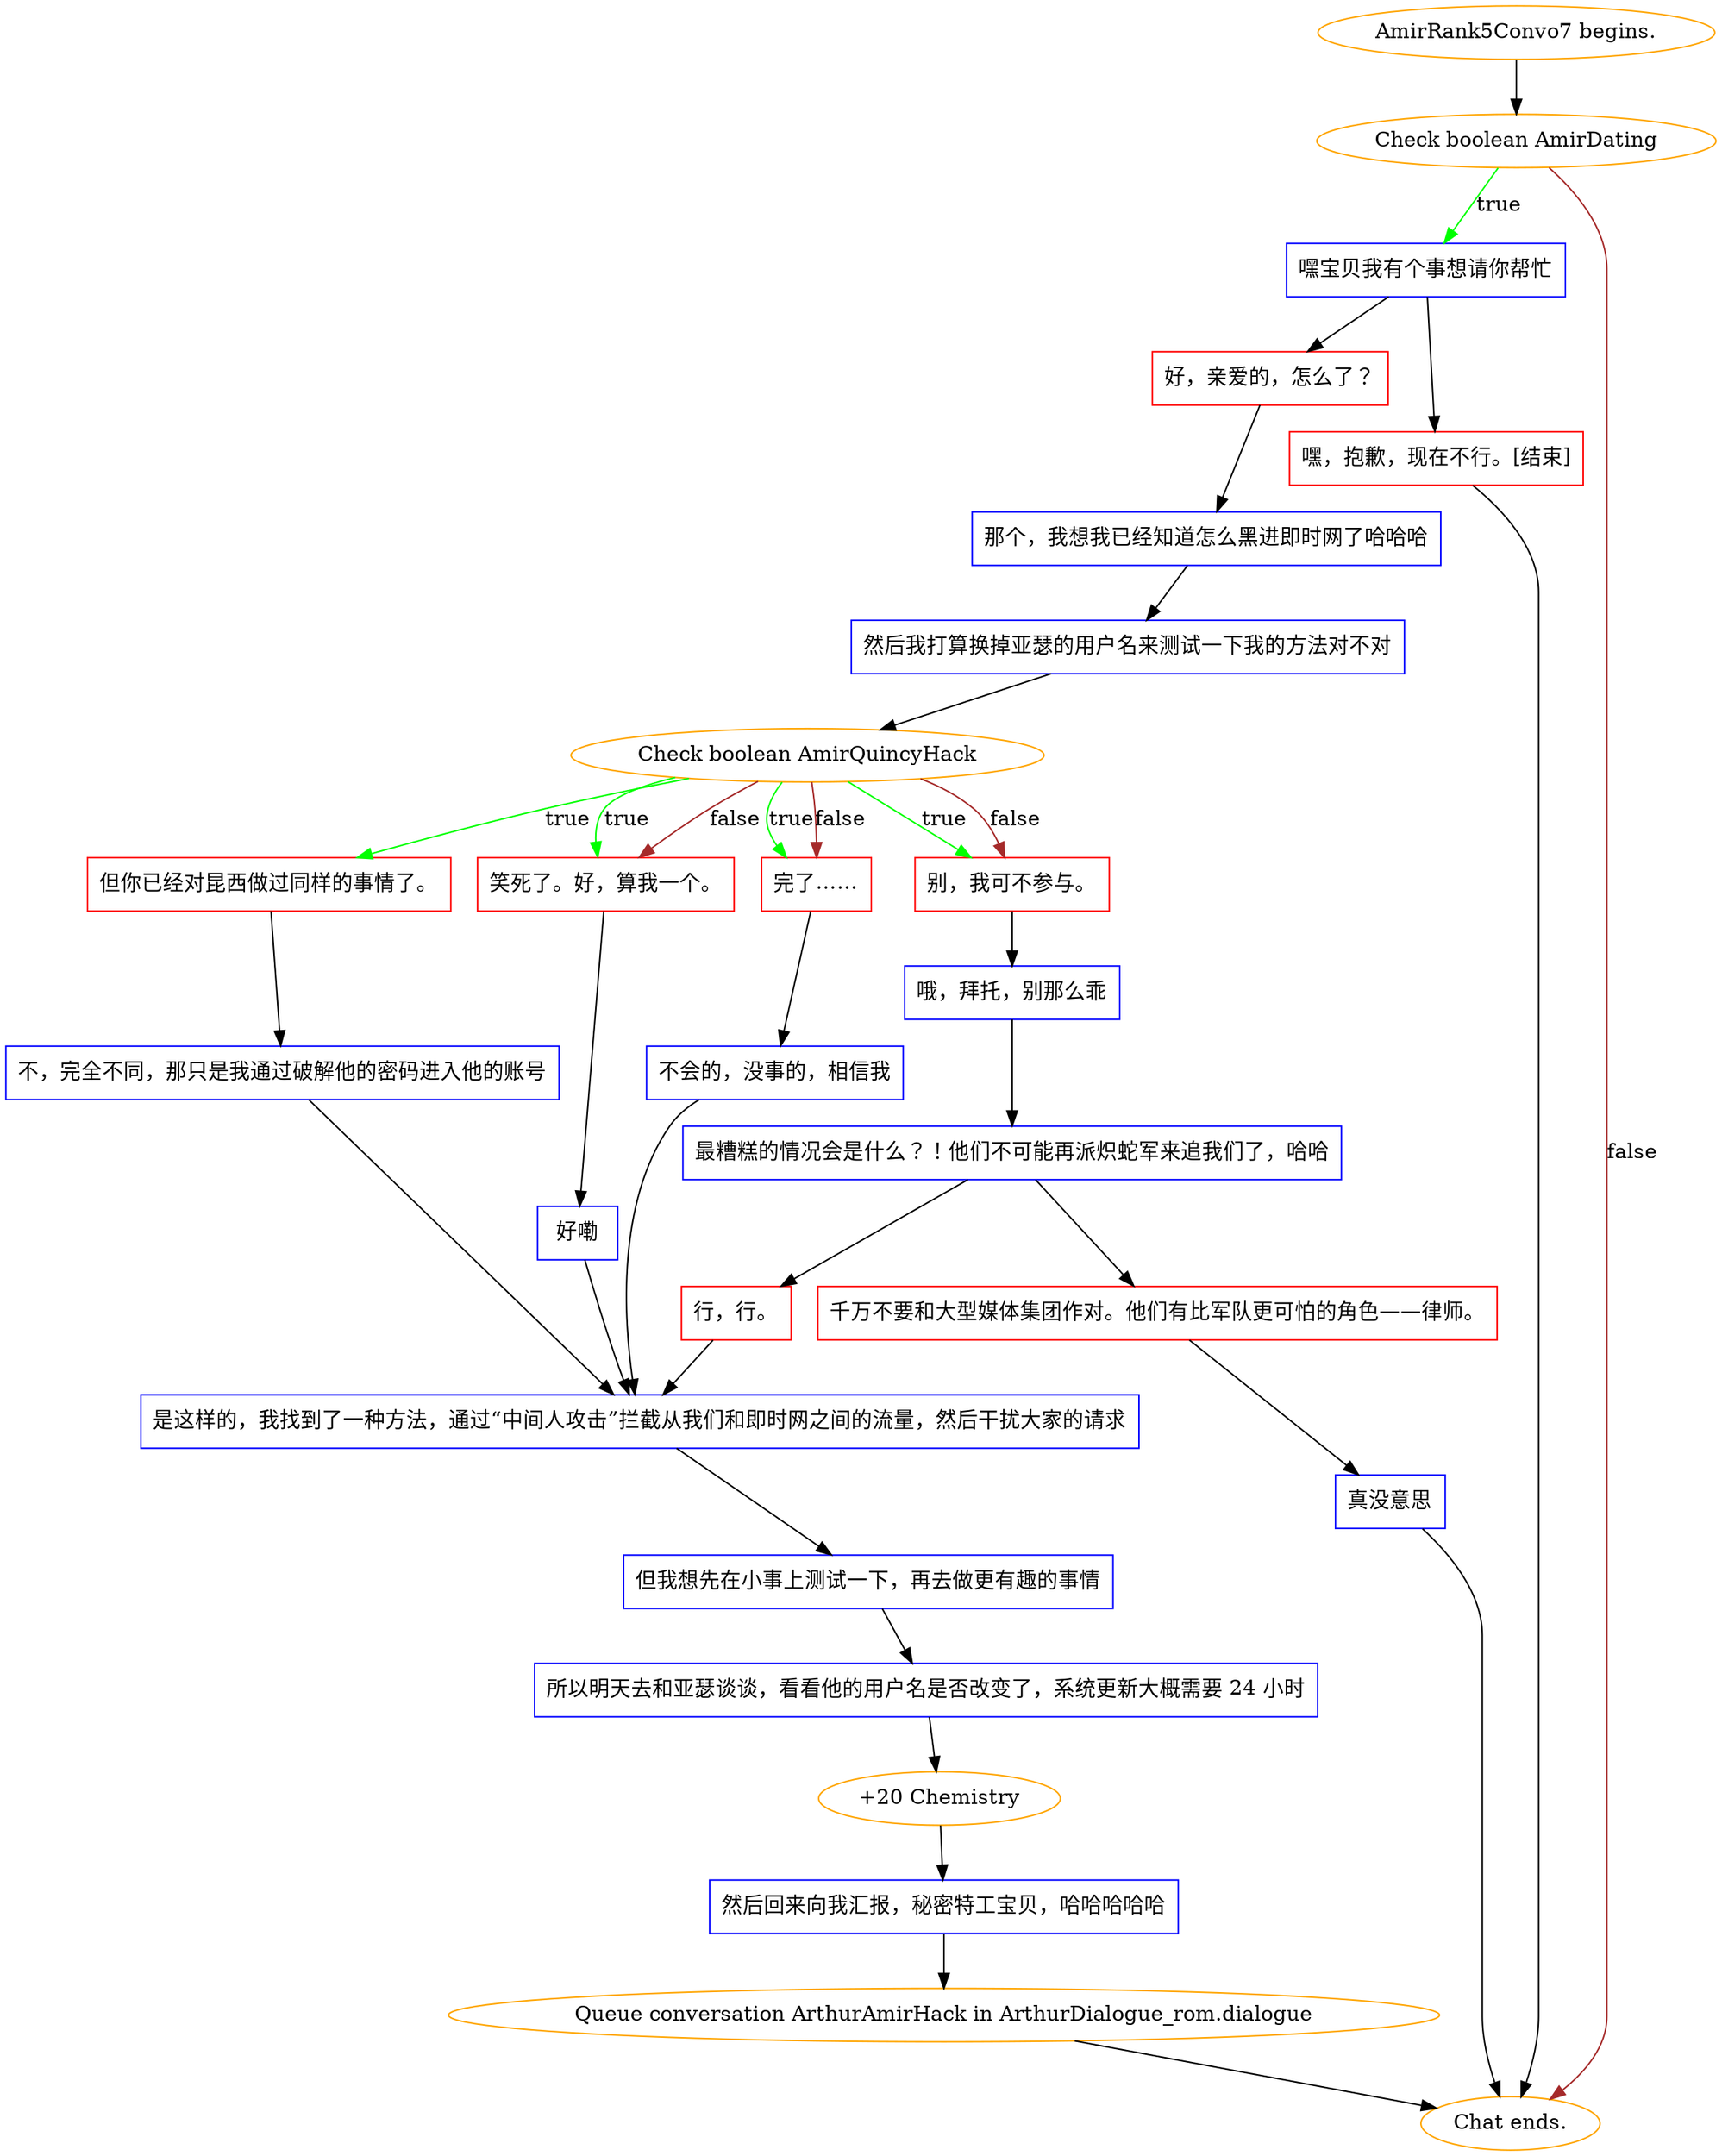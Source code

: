 digraph {
	"AmirRank5Convo7 begins." [color=orange];
		"AmirRank5Convo7 begins." -> j3511724134;
	j3511724134 [label="Check boolean AmirDating",color=orange];
		j3511724134 -> j816047350 [label=true,color=green];
		j3511724134 -> "Chat ends." [label=false,color=brown];
	j816047350 [label="嘿宝贝我有个事想请你帮忙",shape=box,color=blue];
		j816047350 -> j1080110716;
		j816047350 -> j92019122;
	"Chat ends." [color=orange];
	j1080110716 [label="好，亲爱的，怎么了？",shape=box,color=red];
		j1080110716 -> j169844243;
	j92019122 [label="嘿，抱歉，现在不行。[结束]",shape=box,color=red];
		j92019122 -> "Chat ends.";
	j169844243 [label="那个，我想我已经知道怎么黑进即时网了哈哈哈",shape=box,color=blue];
		j169844243 -> j4189667796;
	j4189667796 [label="然后我打算换掉亚瑟的用户名来测试一下我的方法对不对",shape=box,color=blue];
		j4189667796 -> j415471592;
	j415471592 [label="Check boolean AmirQuincyHack",color=orange];
		j415471592 -> j507232050 [label=true,color=green];
		j415471592 -> j4293058146 [label=true,color=green];
		j415471592 -> j227766997 [label=true,color=green];
		j415471592 -> j75928254 [label=true,color=green];
		j415471592 -> j4293058146 [label=false,color=brown];
		j415471592 -> j227766997 [label=false,color=brown];
		j415471592 -> j75928254 [label=false,color=brown];
	j507232050 [label="但你已经对昆西做过同样的事情了。",shape=box,color=red];
		j507232050 -> j3872351270;
	j4293058146 [label="笑死了。好，算我一个。",shape=box,color=red];
		j4293058146 -> j2524069352;
	j227766997 [label="完了……",shape=box,color=red];
		j227766997 -> j2803001286;
	j75928254 [label="别，我可不参与。",shape=box,color=red];
		j75928254 -> j2204666807;
	j3872351270 [label="不，完全不同，那只是我通过破解他的密码进入他的账号",shape=box,color=blue];
		j3872351270 -> j3432741670;
	j2524069352 [label="好嘞",shape=box,color=blue];
		j2524069352 -> j3432741670;
	j2803001286 [label="不会的，没事的，相信我",shape=box,color=blue];
		j2803001286 -> j3432741670;
	j2204666807 [label="哦，拜托，别那么乖",shape=box,color=blue];
		j2204666807 -> j474849805;
	j3432741670 [label="是这样的，我找到了一种方法，通过“中间人攻击”拦截从我们和即时网之间的流量，然后干扰大家的请求",shape=box,color=blue];
		j3432741670 -> j1003777532;
	j474849805 [label="最糟糕的情况会是什么？！他们不可能再派炽蛇军来追我们了，哈哈",shape=box,color=blue];
		j474849805 -> j4171561493;
		j474849805 -> j1450616955;
	j1003777532 [label="但我想先在小事上测试一下，再去做更有趣的事情",shape=box,color=blue];
		j1003777532 -> j3447275790;
	j4171561493 [label="行，行。",shape=box,color=red];
		j4171561493 -> j3432741670;
	j1450616955 [label="千万不要和大型媒体集团作对。他们有比军队更可怕的角色——律师。",shape=box,color=red];
		j1450616955 -> j2331270919;
	j3447275790 [label="所以明天去和亚瑟谈谈，看看他的用户名是否改变了，系统更新大概需要 24 小时",shape=box,color=blue];
		j3447275790 -> j3953174084;
	j2331270919 [label="真没意思",shape=box,color=blue];
		j2331270919 -> "Chat ends.";
	j3953174084 [label="+20 Chemistry",color=orange];
		j3953174084 -> j620248304;
	j620248304 [label="然后回来向我汇报，秘密特工宝贝，哈哈哈哈哈",shape=box,color=blue];
		j620248304 -> "Initiate conversation ArthurAmirHack in ArthurDialogue_rom.dialogue";
	"Initiate conversation ArthurAmirHack in ArthurDialogue_rom.dialogue" [label="Queue conversation ArthurAmirHack in ArthurDialogue_rom.dialogue",color=orange];
		"Initiate conversation ArthurAmirHack in ArthurDialogue_rom.dialogue" -> "Chat ends.";
}